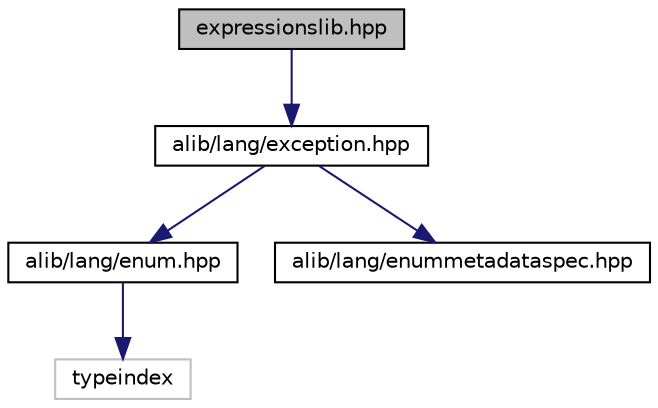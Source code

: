 digraph "expressionslib.hpp"
{
  edge [fontname="Helvetica",fontsize="10",labelfontname="Helvetica",labelfontsize="10"];
  node [fontname="Helvetica",fontsize="10",shape=record];
  Node0 [label="expressionslib.hpp",height=0.2,width=0.4,color="black", fillcolor="grey75", style="filled", fontcolor="black"];
  Node0 -> Node1 [color="midnightblue",fontsize="10",style="solid",fontname="Helvetica"];
  Node1 [label="alib/lang/exception.hpp",height=0.2,width=0.4,color="black", fillcolor="white", style="filled",URL="$exception_8hpp.html"];
  Node1 -> Node2 [color="midnightblue",fontsize="10",style="solid",fontname="Helvetica"];
  Node2 [label="alib/lang/enum.hpp",height=0.2,width=0.4,color="black", fillcolor="white", style="filled",URL="$enum_8hpp.html"];
  Node2 -> Node3 [color="midnightblue",fontsize="10",style="solid",fontname="Helvetica"];
  Node3 [label="typeindex",height=0.2,width=0.4,color="grey75", fillcolor="white", style="filled"];
  Node1 -> Node4 [color="midnightblue",fontsize="10",style="solid",fontname="Helvetica"];
  Node4 [label="alib/lang/enummetadataspec.hpp",height=0.2,width=0.4,color="black", fillcolor="white", style="filled",URL="$enummetadataspec_8hpp.html"];
}
